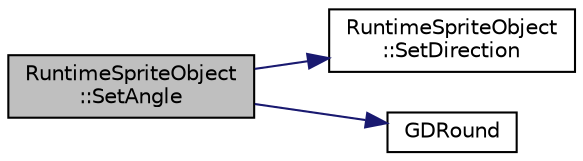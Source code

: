 digraph "RuntimeSpriteObject::SetAngle"
{
  edge [fontname="Helvetica",fontsize="10",labelfontname="Helvetica",labelfontsize="10"];
  node [fontname="Helvetica",fontsize="10",shape=record];
  rankdir="LR";
  Node1 [label="RuntimeSpriteObject\l::SetAngle",height=0.2,width=0.4,color="black", fillcolor="grey75", style="filled" fontcolor="black"];
  Node1 -> Node2 [color="midnightblue",fontsize="10",style="solid",fontname="Helvetica"];
  Node2 [label="RuntimeSpriteObject\l::SetDirection",height=0.2,width=0.4,color="black", fillcolor="white", style="filled",URL="$dd/d1a/class_runtime_sprite_object.html#a9832d96795f9f1130f8dbf6c420a9fbc"];
  Node1 -> Node3 [color="midnightblue",fontsize="10",style="solid",fontname="Helvetica"];
  Node3 [label="GDRound",height=0.2,width=0.4,color="black", fillcolor="white", style="filled",URL="$dc/d32/group___common_programming_tools.html#gad0c5bff9b8cef8a00b6bf6127ec57245"];
}
